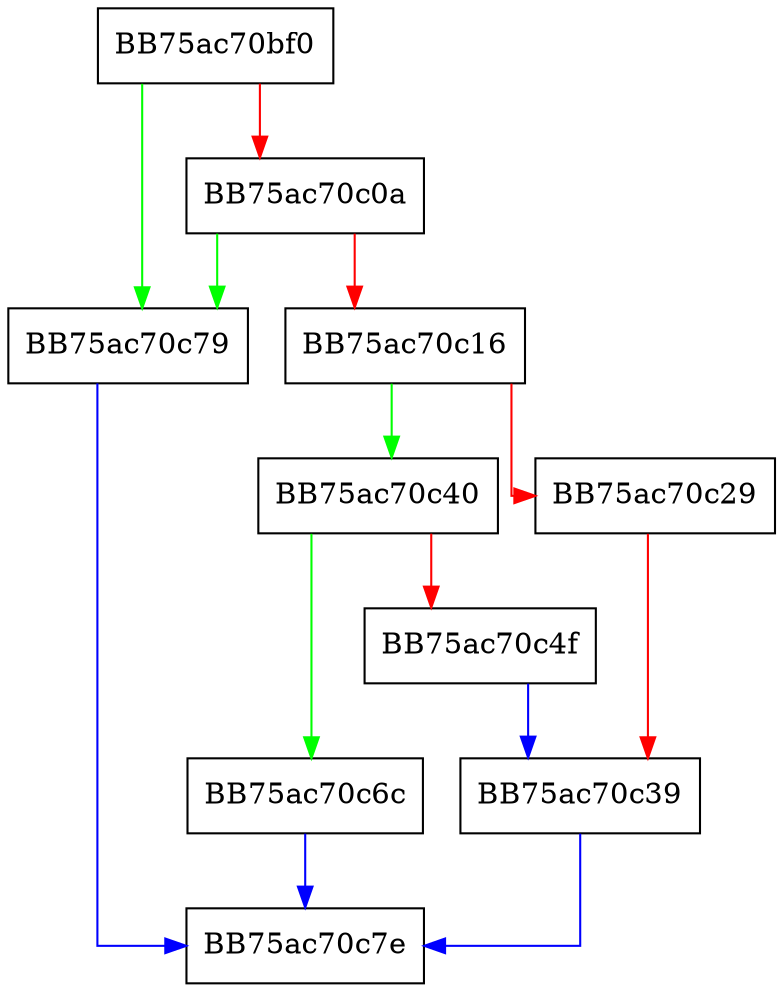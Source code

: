 digraph RemoveFile {
  node [shape="box"];
  graph [splines=ortho];
  BB75ac70bf0 -> BB75ac70c79 [color="green"];
  BB75ac70bf0 -> BB75ac70c0a [color="red"];
  BB75ac70c0a -> BB75ac70c79 [color="green"];
  BB75ac70c0a -> BB75ac70c16 [color="red"];
  BB75ac70c16 -> BB75ac70c40 [color="green"];
  BB75ac70c16 -> BB75ac70c29 [color="red"];
  BB75ac70c29 -> BB75ac70c39 [color="red"];
  BB75ac70c39 -> BB75ac70c7e [color="blue"];
  BB75ac70c40 -> BB75ac70c6c [color="green"];
  BB75ac70c40 -> BB75ac70c4f [color="red"];
  BB75ac70c4f -> BB75ac70c39 [color="blue"];
  BB75ac70c6c -> BB75ac70c7e [color="blue"];
  BB75ac70c79 -> BB75ac70c7e [color="blue"];
}